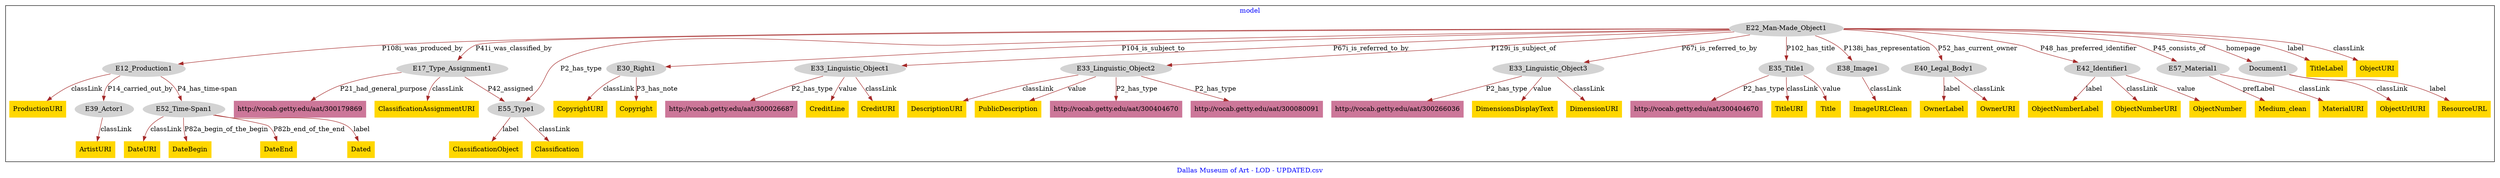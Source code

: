 digraph n0 {
fontcolor="blue"
remincross="true"
label="Dallas Museum of Art - LOD - UPDATED.csv"
subgraph cluster {
label="model"
n2[style="filled",color="white",fillcolor="lightgray",label="E12_Production1"];
n3[style="filled",color="white",fillcolor="lightgray",label="E39_Actor1"];
n4[style="filled",color="white",fillcolor="lightgray",label="E52_Time-Span1"];
n5[style="filled",color="white",fillcolor="lightgray",label="E17_Type_Assignment1"];
n6[style="filled",color="white",fillcolor="lightgray",label="E55_Type1"];
n7[style="filled",color="white",fillcolor="lightgray",label="E22_Man-Made_Object1"];
n8[style="filled",color="white",fillcolor="lightgray",label="E30_Right1"];
n9[style="filled",color="white",fillcolor="lightgray",label="E33_Linguistic_Object1"];
n10[style="filled",color="white",fillcolor="lightgray",label="E33_Linguistic_Object2"];
n11[style="filled",color="white",fillcolor="lightgray",label="E33_Linguistic_Object3"];
n12[style="filled",color="white",fillcolor="lightgray",label="E35_Title1"];
n13[style="filled",color="white",fillcolor="lightgray",label="E38_Image1"];
n14[style="filled",color="white",fillcolor="lightgray",label="E40_Legal_Body1"];
n15[style="filled",color="white",fillcolor="lightgray",label="E42_Identifier1"];
n16[style="filled",color="white",fillcolor="lightgray",label="E57_Material1"];
n17[style="filled",color="white",fillcolor="lightgray",label="Document1"];
n18[shape="plaintext",style="filled",fillcolor="gold",label="CopyrightURI"];
n19[shape="plaintext",style="filled",fillcolor="gold",label="ObjectUrlURI"];
n20[shape="plaintext",style="filled",fillcolor="gold",label="Medium_clean"];
n21[shape="plaintext",style="filled",fillcolor="gold",label="ProductionURI"];
n22[shape="plaintext",style="filled",fillcolor="gold",label="MaterialURI"];
n23[shape="plaintext",style="filled",fillcolor="gold",label="Classification"];
n24[shape="plaintext",style="filled",fillcolor="gold",label="ImageURLClean"];
n25[shape="plaintext",style="filled",fillcolor="gold",label="CreditLine"];
n26[shape="plaintext",style="filled",fillcolor="gold",label="DateBegin"];
n27[shape="plaintext",style="filled",fillcolor="gold",label="DimensionsDisplayText"];
n28[shape="plaintext",style="filled",fillcolor="gold",label="Copyright"];
n29[shape="plaintext",style="filled",fillcolor="gold",label="TitleURI"];
n30[shape="plaintext",style="filled",fillcolor="gold",label="ClassificationObject"];
n31[shape="plaintext",style="filled",fillcolor="gold",label="DescriptionURI"];
n32[shape="plaintext",style="filled",fillcolor="gold",label="DateEnd"];
n33[shape="plaintext",style="filled",fillcolor="gold",label="CreditURI"];
n34[shape="plaintext",style="filled",fillcolor="gold",label="Dated"];
n35[shape="plaintext",style="filled",fillcolor="gold",label="DimensionURI"];
n36[shape="plaintext",style="filled",fillcolor="gold",label="OwnerLabel"];
n37[shape="plaintext",style="filled",fillcolor="gold",label="ObjectNumberURI"];
n38[shape="plaintext",style="filled",fillcolor="gold",label="ArtistURI"];
n39[shape="plaintext",style="filled",fillcolor="gold",label="ResourceURL"];
n40[shape="plaintext",style="filled",fillcolor="gold",label="PublicDescription"];
n41[shape="plaintext",style="filled",fillcolor="gold",label="TitleLabel"];
n42[shape="plaintext",style="filled",fillcolor="gold",label="ObjectNumber"];
n43[shape="plaintext",style="filled",fillcolor="gold",label="Title"];
n44[shape="plaintext",style="filled",fillcolor="gold",label="ClassificationAssignmentURI"];
n45[shape="plaintext",style="filled",fillcolor="gold",label="DateURI"];
n46[shape="plaintext",style="filled",fillcolor="gold",label="ObjectURI"];
n47[shape="plaintext",style="filled",fillcolor="gold",label="OwnerURI"];
n48[shape="plaintext",style="filled",fillcolor="gold",label="ObjectNumberLabel"];
n49[shape="plaintext",style="filled",fillcolor="#CC7799",label="http://vocab.getty.edu/aat/300026687"];
n50[shape="plaintext",style="filled",fillcolor="#CC7799",label="http://vocab.getty.edu/aat/300404670"];
n51[shape="plaintext",style="filled",fillcolor="#CC7799",label="http://vocab.getty.edu/aat/300179869"];
n52[shape="plaintext",style="filled",fillcolor="#CC7799",label="http://vocab.getty.edu/aat/300404670"];
n53[shape="plaintext",style="filled",fillcolor="#CC7799",label="http://vocab.getty.edu/aat/300080091"];
n54[shape="plaintext",style="filled",fillcolor="#CC7799",label="http://vocab.getty.edu/aat/300266036"];
}
n2 -> n3[color="brown",fontcolor="black",label="P14_carried_out_by"]
n2 -> n4[color="brown",fontcolor="black",label="P4_has_time-span"]
n5 -> n6[color="brown",fontcolor="black",label="P42_assigned"]
n7 -> n2[color="brown",fontcolor="black",label="P108i_was_produced_by"]
n7 -> n5[color="brown",fontcolor="black",label="P41i_was_classified_by"]
n7 -> n8[color="brown",fontcolor="black",label="P104_is_subject_to"]
n7 -> n9[color="brown",fontcolor="black",label="P67i_is_referred_to_by"]
n7 -> n10[color="brown",fontcolor="black",label="P129i_is_subject_of"]
n7 -> n11[color="brown",fontcolor="black",label="P67i_is_referred_to_by"]
n7 -> n12[color="brown",fontcolor="black",label="P102_has_title"]
n7 -> n13[color="brown",fontcolor="black",label="P138i_has_representation"]
n7 -> n14[color="brown",fontcolor="black",label="P52_has_current_owner"]
n7 -> n15[color="brown",fontcolor="black",label="P48_has_preferred_identifier"]
n7 -> n16[color="brown",fontcolor="black",label="P45_consists_of"]
n7 -> n17[color="brown",fontcolor="black",label="homepage"]
n8 -> n18[color="brown",fontcolor="black",label="classLink"]
n17 -> n19[color="brown",fontcolor="black",label="classLink"]
n16 -> n20[color="brown",fontcolor="black",label="prefLabel"]
n2 -> n21[color="brown",fontcolor="black",label="classLink"]
n16 -> n22[color="brown",fontcolor="black",label="classLink"]
n6 -> n23[color="brown",fontcolor="black",label="classLink"]
n13 -> n24[color="brown",fontcolor="black",label="classLink"]
n9 -> n25[color="brown",fontcolor="black",label="value"]
n4 -> n26[color="brown",fontcolor="black",label="P82a_begin_of_the_begin"]
n11 -> n27[color="brown",fontcolor="black",label="value"]
n8 -> n28[color="brown",fontcolor="black",label="P3_has_note"]
n12 -> n29[color="brown",fontcolor="black",label="classLink"]
n6 -> n30[color="brown",fontcolor="black",label="label"]
n10 -> n31[color="brown",fontcolor="black",label="classLink"]
n4 -> n32[color="brown",fontcolor="black",label="P82b_end_of_the_end"]
n9 -> n33[color="brown",fontcolor="black",label="classLink"]
n4 -> n34[color="brown",fontcolor="black",label="label"]
n11 -> n35[color="brown",fontcolor="black",label="classLink"]
n14 -> n36[color="brown",fontcolor="black",label="label"]
n15 -> n37[color="brown",fontcolor="black",label="classLink"]
n3 -> n38[color="brown",fontcolor="black",label="classLink"]
n17 -> n39[color="brown",fontcolor="black",label="label"]
n10 -> n40[color="brown",fontcolor="black",label="value"]
n7 -> n41[color="brown",fontcolor="black",label="label"]
n15 -> n42[color="brown",fontcolor="black",label="value"]
n12 -> n43[color="brown",fontcolor="black",label="value"]
n5 -> n44[color="brown",fontcolor="black",label="classLink"]
n4 -> n45[color="brown",fontcolor="black",label="classLink"]
n7 -> n46[color="brown",fontcolor="black",label="classLink"]
n14 -> n47[color="brown",fontcolor="black",label="classLink"]
n15 -> n48[color="brown",fontcolor="black",label="label"]
n9 -> n49[color="brown",fontcolor="black",label="P2_has_type"]
n10 -> n50[color="brown",fontcolor="black",label="P2_has_type"]
n5 -> n51[color="brown",fontcolor="black",label="P21_had_general_purpose"]
n12 -> n52[color="brown",fontcolor="black",label="P2_has_type"]
n10 -> n53[color="brown",fontcolor="black",label="P2_has_type"]
n7 -> n6[color="brown",fontcolor="black",label="P2_has_type"]
n11 -> n54[color="brown",fontcolor="black",label="P2_has_type"]
}
